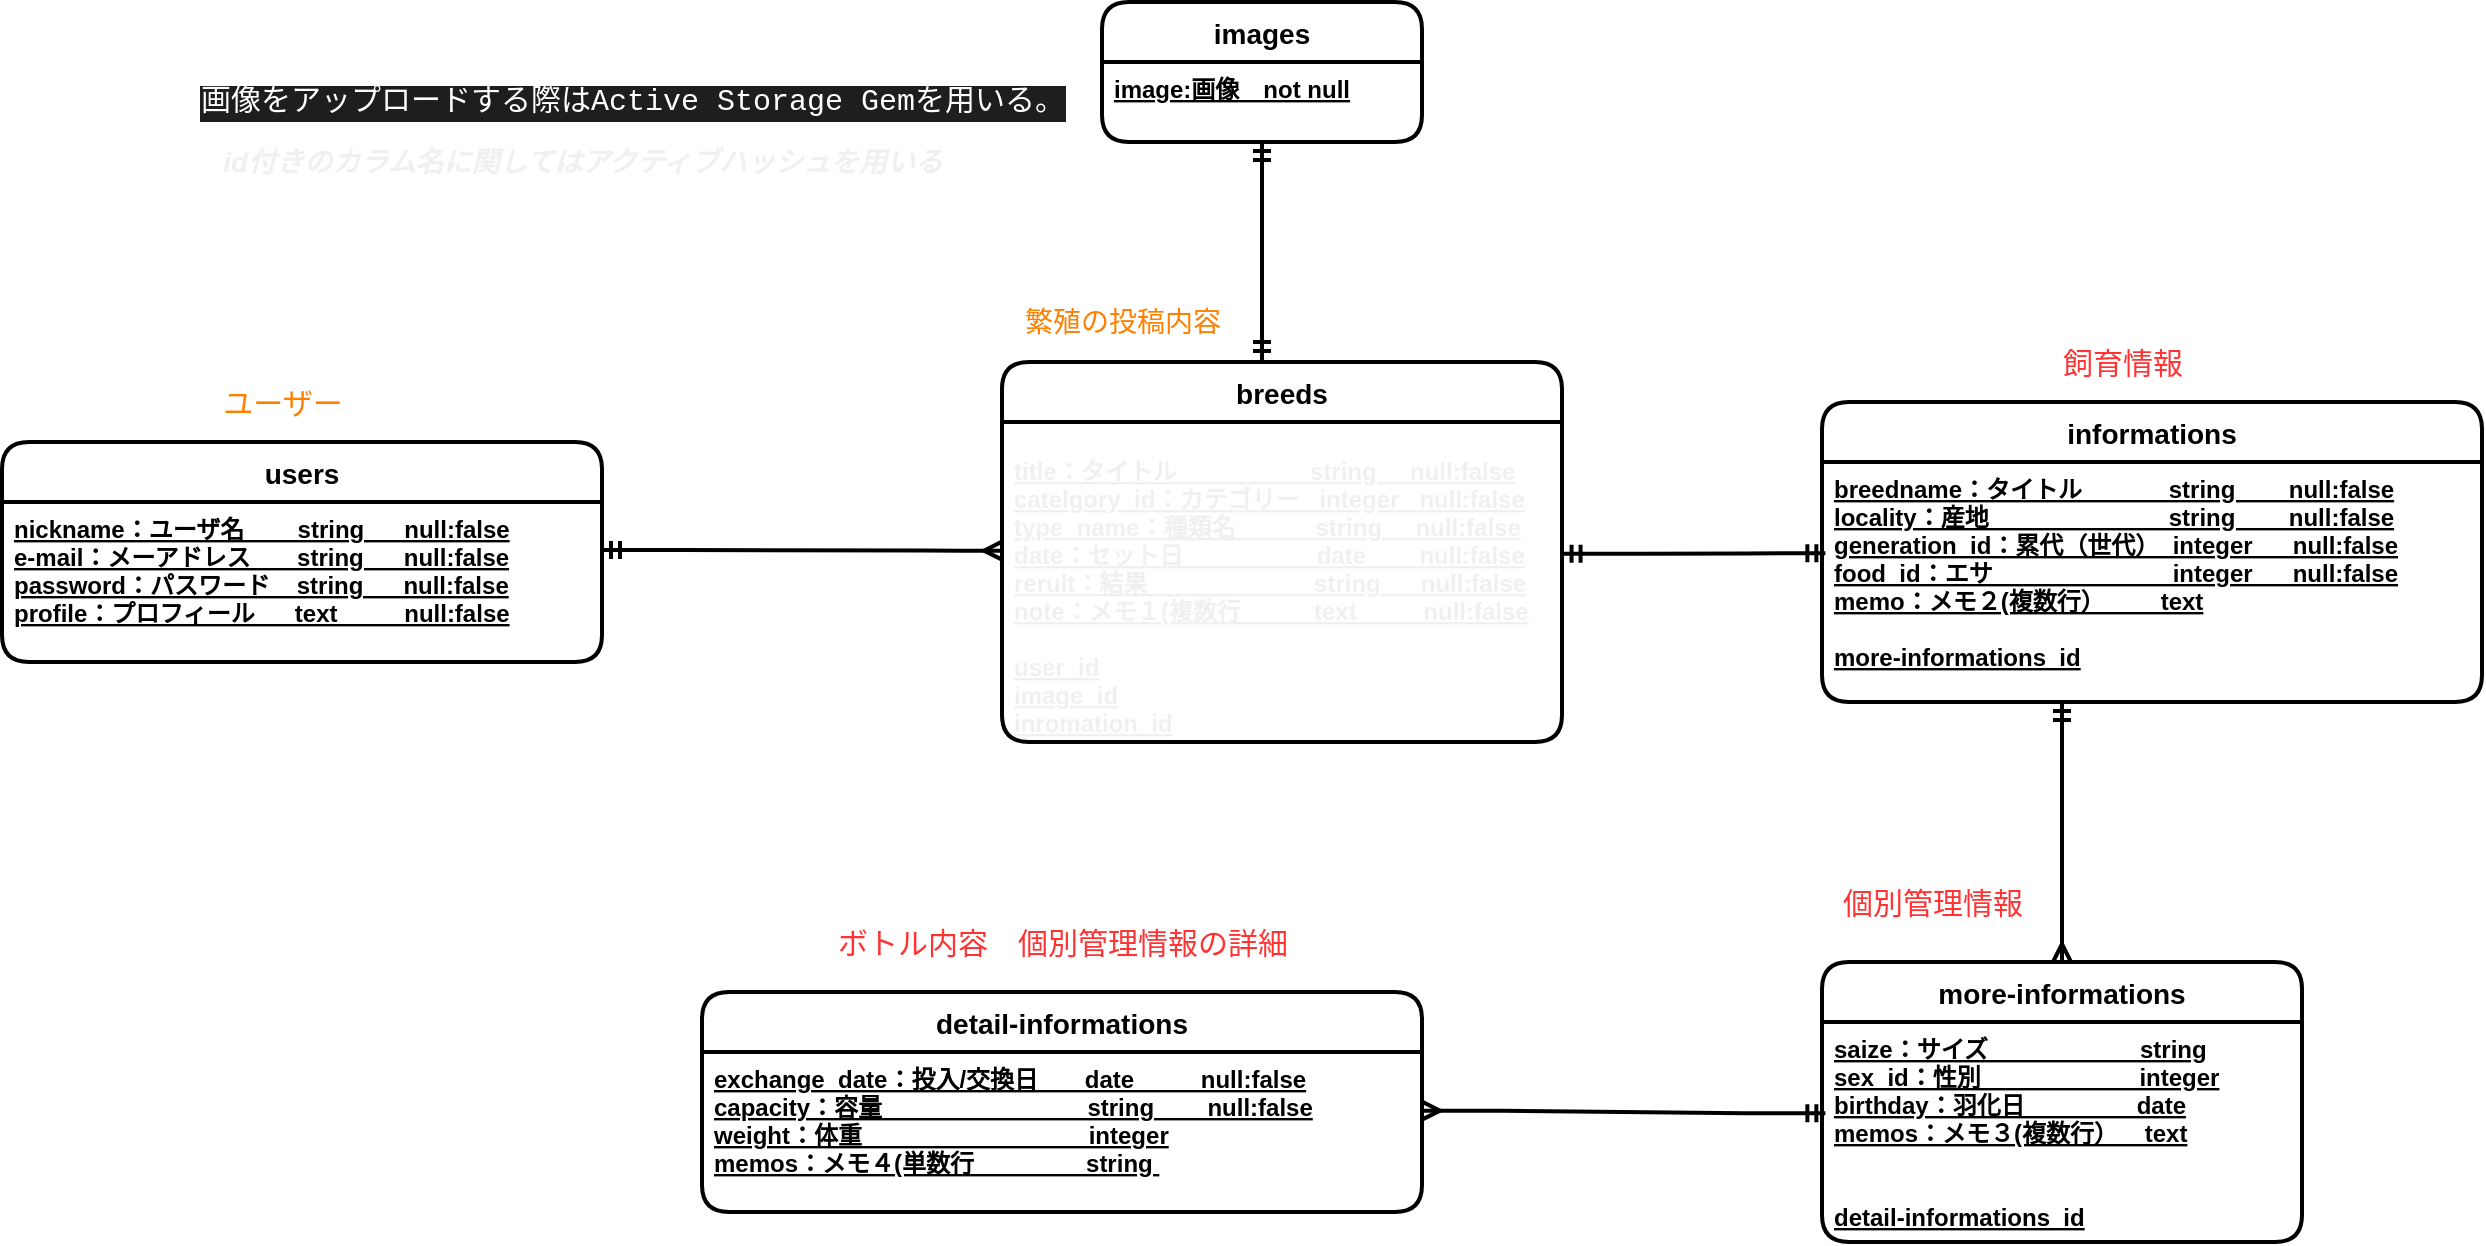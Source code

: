 <mxfile version="13.10.0" type="embed">
    <diagram id="FAHi92vayNuAMaZJ51Va" name="Page-1">
        <mxGraphModel dx="1169" dy="627" grid="1" gridSize="10" guides="1" tooltips="1" connect="1" arrows="1" fold="1" page="0" pageScale="1" pageWidth="1654" pageHeight="1169" background="none" math="0" shadow="0">
            <root>
                <mxCell id="0"/>
                <mxCell id="1" parent="0"/>
                <mxCell id="75" value="users" style="swimlane;childLayout=stackLayout;horizontal=1;startSize=30;horizontalStack=0;rounded=1;fontSize=14;fontStyle=1;strokeWidth=2;resizeParent=0;resizeLast=1;shadow=0;dashed=0;align=center;" parent="1" vertex="1">
                    <mxGeometry x="10" y="260" width="300" height="110" as="geometry">
                        <mxRectangle x="350" y="90" width="70" height="30" as="alternateBounds"/>
                    </mxGeometry>
                </mxCell>
                <mxCell id="76" value="nickname：ユーザ名        string      null:false&#10;e-mail：メーアドレス       string      null:false&#10;password：パスワード    string      null:false&#10;profile：プロフィール      text          null:false" style="align=left;strokeColor=none;fillColor=none;spacingLeft=4;fontSize=12;verticalAlign=top;resizable=0;rotatable=0;part=1;fontStyle=5" parent="75" vertex="1">
                    <mxGeometry y="30" width="300" height="80" as="geometry"/>
                </mxCell>
                <mxCell id="77" value="breeds" style="swimlane;childLayout=stackLayout;horizontal=1;startSize=30;horizontalStack=0;rounded=1;fontSize=14;fontStyle=1;strokeWidth=2;resizeParent=0;resizeLast=1;shadow=0;dashed=0;align=center;" parent="1" vertex="1">
                    <mxGeometry x="510" y="220" width="280" height="190" as="geometry"/>
                </mxCell>
                <mxCell id="78" value="" style="edgeStyle=entityRelationEdgeStyle;fontSize=12;html=1;endArrow=ERmany;startArrow=ERmandOne;strokeWidth=2;startFill=0;endFill=0;" parent="77" edge="1">
                    <mxGeometry width="100" height="100" relative="1" as="geometry">
                        <mxPoint x="-200" y="94" as="sourcePoint"/>
                        <mxPoint y="94.33" as="targetPoint"/>
                    </mxGeometry>
                </mxCell>
                <mxCell id="79" value="title：タイトル                    string     null:false&#10;catelgory_id：カテゴリー   integer   null:false&#10;type_name：種類名            string     null:false&#10;date：セット日                    date        null:false&#10;rerult：結果                         string      null:false&#10;note：メモ１(複数行           text          null:false&#10;&#10;user_id&#10;image_id&#10;inromation_id" style="align=left;strokeColor=none;fillColor=none;spacingLeft=4;fontSize=12;verticalAlign=bottom;resizable=0;rotatable=0;part=1;fontColor=#F0F0F0;fontStyle=5" parent="77" vertex="1">
                    <mxGeometry y="30" width="280" height="160" as="geometry"/>
                </mxCell>
                <mxCell id="80" value="images" style="swimlane;childLayout=stackLayout;horizontal=1;startSize=30;horizontalStack=0;rounded=1;fontSize=14;fontStyle=1;strokeWidth=2;resizeParent=0;resizeLast=1;shadow=0;dashed=0;align=center;" parent="1" vertex="1">
                    <mxGeometry x="560" y="40" width="160" height="70" as="geometry"/>
                </mxCell>
                <mxCell id="81" value="image:画像　not null" style="align=left;strokeColor=none;fillColor=none;spacingLeft=4;fontSize=12;verticalAlign=top;resizable=0;rotatable=0;part=1;fontStyle=5" parent="80" vertex="1">
                    <mxGeometry y="30" width="160" height="40" as="geometry"/>
                </mxCell>
                <mxCell id="82" value="" style="fontSize=12;html=1;endArrow=ERmandOne;startArrow=ERmandOne;strokeWidth=2;startFill=0;endFill=0;targetPerimeterSpacing=0;exitX=0.5;exitY=1;exitDx=0;exitDy=0;" parent="1" source="81" edge="1">
                    <mxGeometry width="100" height="100" relative="1" as="geometry">
                        <mxPoint x="615" y="120" as="sourcePoint"/>
                        <mxPoint x="640.0" y="219" as="targetPoint"/>
                        <Array as="points"/>
                    </mxGeometry>
                </mxCell>
                <mxCell id="83" value="informations" style="swimlane;childLayout=stackLayout;horizontal=1;startSize=30;horizontalStack=0;rounded=1;fontSize=14;fontStyle=1;strokeWidth=2;resizeParent=0;resizeLast=1;shadow=0;dashed=0;align=center;" parent="1" vertex="1">
                    <mxGeometry x="920" y="240" width="330" height="150" as="geometry"/>
                </mxCell>
                <mxCell id="84" value="breedname：タイトル             string        null:false&#10;locality：産地                           string        null:false&#10;generation_id：累代（世代）  integer      null:false&#10;food_id：エサ                           integer      null:false&#10;memo：メモ２(複数行）　　   text&#10;&#10;more-informations_id" style="align=left;strokeColor=none;fillColor=none;spacingLeft=4;fontSize=12;verticalAlign=top;resizable=0;rotatable=0;part=1;fontStyle=5" parent="83" vertex="1">
                    <mxGeometry y="30" width="330" height="120" as="geometry"/>
                </mxCell>
                <mxCell id="85" value="more-informations" style="swimlane;childLayout=stackLayout;horizontal=1;startSize=30;horizontalStack=0;rounded=1;fontSize=14;fontStyle=1;strokeWidth=2;resizeParent=0;resizeLast=1;shadow=0;dashed=0;align=center;" parent="1" vertex="1">
                    <mxGeometry x="920" y="520" width="240" height="140" as="geometry"/>
                </mxCell>
                <mxCell id="86" value="saize：サイズ           　　　 string&#10;sex_id：性別            　　　 integer&#10;birthday：羽化日      　　　date&#10;memos：メモ３(複数行）    text&#10;&#10;&#10;detail-informations_id" style="align=left;strokeColor=none;fillColor=none;spacingLeft=4;fontSize=12;verticalAlign=top;resizable=0;rotatable=0;part=1;fontStyle=5" parent="85" vertex="1">
                    <mxGeometry y="30" width="240" height="110" as="geometry"/>
                </mxCell>
                <mxCell id="87" value="" style="edgeStyle=entityRelationEdgeStyle;fontSize=12;html=1;endArrow=ERmandOne;startArrow=ERmandOne;entryX=0.008;entryY=0.446;entryDx=0;entryDy=0;entryPerimeter=0;strokeWidth=2;startFill=0;endFill=0;exitX=1.001;exitY=0.412;exitDx=0;exitDy=0;exitPerimeter=0;" parent="1" source="79" edge="1">
                    <mxGeometry width="100" height="100" relative="1" as="geometry">
                        <mxPoint x="800" y="316" as="sourcePoint"/>
                        <mxPoint x="921.68" y="315.68" as="targetPoint"/>
                    </mxGeometry>
                </mxCell>
                <mxCell id="88" value="" style="fontSize=12;html=1;endArrow=ERmany;startArrow=ERmandOne;strokeWidth=2;startFill=0;endFill=0;targetPerimeterSpacing=0;" parent="1" target="85" edge="1">
                    <mxGeometry width="100" height="100" relative="1" as="geometry">
                        <mxPoint x="1040.0" y="390" as="sourcePoint"/>
                        <mxPoint x="1040" y="510" as="targetPoint"/>
                        <Array as="points">
                            <mxPoint x="1040" y="440"/>
                        </Array>
                    </mxGeometry>
                </mxCell>
                <mxCell id="89" value="detail-informations" style="swimlane;childLayout=stackLayout;horizontal=1;startSize=30;horizontalStack=0;rounded=1;fontSize=14;fontStyle=1;strokeWidth=2;resizeParent=0;resizeLast=1;shadow=0;dashed=0;align=center;" parent="1" vertex="1">
                    <mxGeometry x="360" y="535" width="360" height="110" as="geometry"/>
                </mxCell>
                <mxCell id="90" value="exchange_date：投入/交換日       date          null:false&#10;capacity：容量            　 　　       string        null:false&#10;weight：体重                                  integer&#10;memos：メモ４(単数行　　　      string " style="align=left;strokeColor=none;fillColor=none;spacingLeft=4;fontSize=12;verticalAlign=top;resizable=0;rotatable=0;part=1;fontStyle=5" parent="89" vertex="1">
                    <mxGeometry y="30" width="360" height="80" as="geometry"/>
                </mxCell>
                <mxCell id="91" value="" style="edgeStyle=entityRelationEdgeStyle;fontSize=12;html=1;endArrow=ERmandOne;startArrow=ERmany;entryX=0.008;entryY=0.446;entryDx=0;entryDy=0;entryPerimeter=0;strokeWidth=2;startFill=0;endFill=0;" parent="1" edge="1">
                    <mxGeometry width="100" height="100" relative="1" as="geometry">
                        <mxPoint x="720.0" y="594.32" as="sourcePoint"/>
                        <mxPoint x="921.68" y="595.68" as="targetPoint"/>
                    </mxGeometry>
                </mxCell>
                <mxCell id="92" value="&lt;font color=&quot;#ff3333&quot; style=&quot;font-size: 15px&quot;&gt;ボトル内容　個別管理情報の詳細&lt;/font&gt;" style="text;html=1;align=center;verticalAlign=middle;resizable=0;points=[];autosize=1;fontColor=#FF8000;" parent="1" vertex="1">
                    <mxGeometry x="420" y="500" width="240" height="20" as="geometry"/>
                </mxCell>
                <mxCell id="93" value="&lt;font color=&quot;#ff3333&quot; style=&quot;font-size: 15px&quot;&gt;個別管理情報&lt;/font&gt;" style="text;html=1;align=center;verticalAlign=middle;resizable=0;points=[];autosize=1;fontColor=#FF8000;" parent="1" vertex="1">
                    <mxGeometry x="920" y="480" width="110" height="20" as="geometry"/>
                </mxCell>
                <mxCell id="94" value="&lt;font color=&quot;#ff3333&quot; style=&quot;font-size: 15px&quot;&gt;飼育情報&lt;/font&gt;" style="text;html=1;align=center;verticalAlign=middle;resizable=0;points=[];autosize=1;fontColor=#FF8000;" parent="1" vertex="1">
                    <mxGeometry x="1030" y="210" width="80" height="20" as="geometry"/>
                </mxCell>
                <mxCell id="95" value="&lt;font style=&quot;font-size: 15px&quot;&gt;ユーザー&lt;/font&gt;" style="text;html=1;align=center;verticalAlign=middle;resizable=0;points=[];autosize=1;fontColor=#FF8000;" parent="1" vertex="1">
                    <mxGeometry x="115" y="230" width="70" height="20" as="geometry"/>
                </mxCell>
                <mxCell id="96" value="&lt;font style=&quot;font-size: 14px&quot;&gt;繁殖の投稿内容&lt;/font&gt;" style="text;html=1;align=center;verticalAlign=middle;resizable=0;points=[];autosize=1;fontColor=#FF8000;" parent="1" vertex="1">
                    <mxGeometry x="515" y="190" width="110" height="20" as="geometry"/>
                </mxCell>
                <mxCell id="97" value="&lt;font color=&quot;#f0f0f0&quot; style=&quot;font-size: 14px&quot;&gt;id付きのカラム名に関してはアクティブハッシュを用いる&lt;/font&gt;" style="text;html=1;align=center;verticalAlign=middle;resizable=0;points=[];autosize=1;fontColor=#FF8000;strokeWidth=3;fontSize=14;fontStyle=3" parent="1" vertex="1">
                    <mxGeometry x="115" y="110" width="370" height="20" as="geometry"/>
                </mxCell>
                <mxCell id="98" value="&lt;div style=&quot;background-color: rgb(30, 30, 30); font-family: menlo, monaco, &amp;quot;courier new&amp;quot;, monospace; font-size: 15px; line-height: 18px;&quot;&gt;&lt;span style=&quot;font-size: 15px;&quot;&gt;&lt;font color=&quot;#ffffff&quot; style=&quot;font-size: 15px;&quot;&gt;画像をアップロードする際はActive Storage Gemを用いる。&lt;/font&gt;&lt;/span&gt;&lt;/div&gt;" style="text;html=1;align=center;verticalAlign=middle;resizable=0;points=[];autosize=1;fontSize=15;fontColor=#FF8000;fontStyle=0" parent="1" vertex="1">
                    <mxGeometry x="100" y="80" width="450" height="20" as="geometry"/>
                </mxCell>
            </root>
        </mxGraphModel>
    </diagram>
</mxfile>